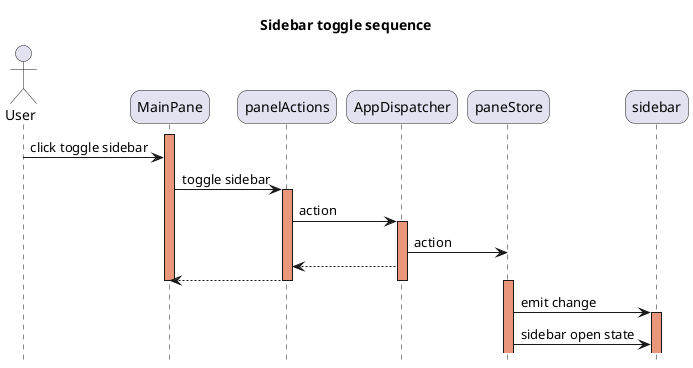 @startuml
title Sidebar toggle sequence
hide footbox
skinparam roundcorner 20
Actor User
Activate MainPane #DarkSalmon
User -> MainPane: click toggle sidebar
MainPane -> panelActions: toggle sidebar
Activate panelActions #DarkSalmon
panelActions -> AppDispatcher: action
Activate AppDispatcher #DarkSalmon
AppDispatcher -> paneStore: action
AppDispatcher --> panelActions
panelActions --> MainPane
Deactivate AppDispatcher
Deactivate panelActions
Deactivate MainPane
Activate paneStore #DarkSalmon
paneStore -> sidebar: emit change
Activate sidebar #DarkSalmon
paneStore -> sidebar: sidebar open state
@enduml